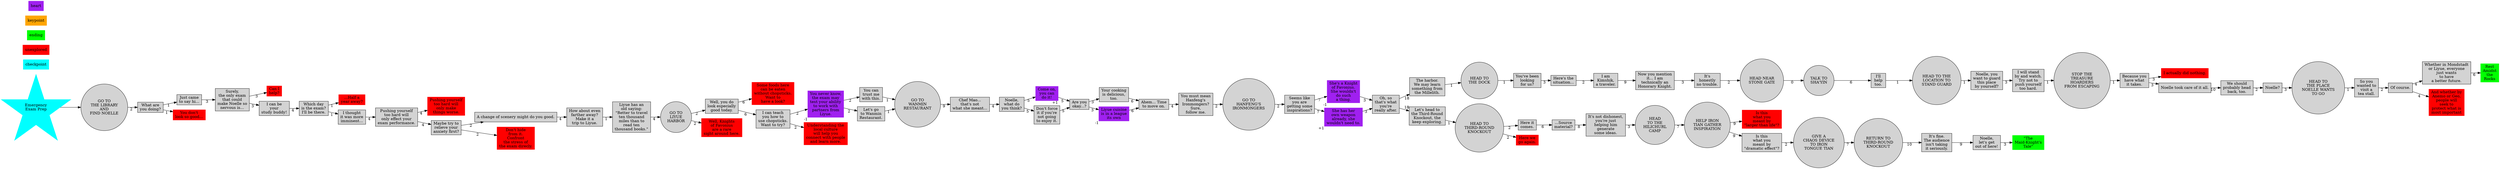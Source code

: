 
digraph G {
    rankdir=LR
    node [style=filled, shape=rect]
    // node [label="***"] //censure lol





    //links
    "GO TO\nTHE LIBRARY\nAND\nFIND NOELLE" -> "What are\nyou doing?" [xlabel="2"]

    "What are\nyou doing?" -> "Just came\nto say hi..." [xlabel="1"]
    "What are\nyou doing?" -> "You don't\nlook so good..." [xlabel="1"]

    "Just came\nto say hi..." -> "Surely,\nthe only exam\nthat could\nmake Noelle so\nnervous is..." [xlabel="3"]

    "Surely,\nthe only exam\nthat could\nmake Noelle so\nnervous is..." -> "Can I\nhelp?" [xlabel="3"]
    "Surely,\nthe only exam\nthat could\nmake Noelle so\nnervous is..." -> "I can be\nyour\nstudy buddy!" [xlabel="3"]

    "Can I\nhelp?" [color=red]
    //...

    "I can be\nyour\nstudy buddy!" -> "Which day\nis the exam?\nI'll be there." [xlabel="4"]

    "Which day\nis the exam?\nI'll be there." -> "...Half a\nyear away?" [xlabel="1"]
    "Which day\nis the exam?\nI'll be there." -> "I thought\nit was more\nimminent..." [xlabel="1"]

    "...Half a\nyear away?" [color=red]
    //...

    "I thought\nit was more\nimminent..." -> "Pushing yourself\ntoo hard will\nonly effect your\nexam performance." [xlabel="4"]

    "Pushing yourself\ntoo hard will\nonly effect your\nexam performance." -> "Pushing yourself\ntoo hard will\nonly make\nthings worse." [xlabel="4"]
    "Pushing yourself\ntoo hard will\nonly effect your\nexam performance." -> "Maybe try to\nrelieve your\nanxiety first?" [xlabel="4"]

    "Pushing yourself\ntoo hard will\nonly make\nthings worse." [color=red]
    //...

    "Maybe try to\nrelieve your\nanxiety first?" -> "A change of scenery might do you good." [xlabel="2"]
    "Maybe try to\nrelieve your\nanxiety first?" -> "Don't hide\nfrom it.\nConfront\nthe stress of\nthe exam direcly." [xlabel="2"]

    "A change of scenery might do you good." -> "How about even\nfarther away?\nMake it a\ntrip to Liyue." [xlabel="4"]
    "How about even\nfarther away?\nMake it a\ntrip to Liyue." -> "Liyue has an\nold saying:\n\"Better to travel\nten thousand\nmiles than to\nread ten\nthousand books.\"" [xlabel="1"]
    "Liyue has an\nold saying:\n\"Better to travel\nten thousand\nmiles than to\nread ten\nthousand books.\"" -> "GO TO\nLIYUE\nHARBOR" [xlabel="4"]

    "GO TO\nLIYUE\nHARBOR" -> "Well, you do\nlook especially\ngood today." [xlabel="2"]
    "GO TO\nLIYUE\nHARBOR" -> "Well, Knights\nof Favonius\nare a rare\nsight around here." [xlabel="2"]

    "Well, you do\nlook especially\ngood today." -> "Some foods here\ncan be eaten\nwithout chopsticks.\nWant to\nhave a look?" [xlabel="6"]
    "Well, you do\nlook especially\ngood today." -> "I can teach\nyou how to\nuse chopsticks.\nWant to try?" [xlabel="6"]

    "Some foods here\ncan be eaten\nwithout chopsticks.\nWant to\nhave a look?" [color=red]
    //...

    "I can teach\nyou how to\nuse chopsticks.\nWant to try?" -> "You never know,\nthe exam may\ntest your ability\nto work with\npartners from\nLiyue." [xlabel="2"]
    "I can teach\nyou how to\nuse chopsticks.\nWant to try?" -> "Understanding the\nlocal culture\nwill help you\nconnect with people\nand learn more." [xlabel="2"]

    "You never know,\nthe exam may\ntest your ability\nto work with\npartners from\nLiyue." -> "You can\ntrust me\nwith this." [xlabel="2"]
    "You never know,\nthe exam may\ntest your ability\nto work with\npartners from\nLiyue." -> "Let's go\nto Wanmin\nRestaurant." [xlabel="2"]

    "You can\ntrust me\nwith this." -> "GO TO\nWANMIN\nRESTAURANT" [xlabel="1"]

    "Let's go\nto Wanmin\nRestaurant." -> "GO TO\nWANMIN\nRESTAURANT" [xlabel="1"]
    "GO TO\nWANMIN\nRESTAURANT" -> "Chef Mao...\nthat's not\nwhat she meant..." [xlabel="9"]
    "Chef Mao...\nthat's not\nwhat she meant..." -> "Noelle,\nwhat do\nyou think?" [xlabel="4"]

    "Noelle,\nwhat do\nyou think?" -> "Come on,\nyou can\ndo it!" [xlabel="5"]
    "Noelle,\nwhat do\nyou think?" -> "Don't force\nit if you're\nnot going\nto enjoy it." [xlabel="5"]

    "Come on,\nyou can\ndo it!" -> "Are you\nokay...?" [xlabel="5"]

    "Don't force\nit if you're\nnot going\nto enjoy it." -> "Are you\nokay...?" [xlabel="5"]

    "Are you\nokay...?" -> "Your cooking\nis delicious,\ntoo." [xlabel="3"]
    "Are you\nokay...?" -> "Liyue cuisine\nis in a league\nits own" [xlabel="3"]

    "Your cooking\nis delicious,\ntoo." -> "Ahem... Time\nto move on." [xlabel="6"]
    "Ahem... Time\nto move on." -> "You must mean\nHanfeng's\nIronmongers?\nSure,\nfollow me." [xlabel="4"]
    "You must mean\nHanfeng's\nIronmongers?\nSure,\nfollow me." -> "GO TO\nHANFENG'S\nIRONMONGERS" [xlabel="2"]
    "GO TO\nHANFENG'S\nIRONMONGERS" -> "Seems like\nyou are\ngetting some\ninspirations?" [xlabel="2"]

    "Seems like\nyou are\ngetting some\ninspirations?" -> "She's a Knight\nof Favonius.\nShe wouldn't\ndo such\na thing." [xlabel="7"]
    "Seems like\nyou are\ngetting some\ninspirations?" -> "She has her\nown weapon\nalready, she\nwouldn't need to." [xlabel="7"]

    "She's a Knight\nof Favonius.\nShe wouldn't\ndo such\na thing." -> "Oh, so\nthat's what\nyou're\nreally after." [xlabel="3"]

    "Oh, so\nthat's what\nyou're\nreally after." -> "The harbor.\nWe may learn\nsomething from\nthe Millelith." [xlabel="18"]
    "Oh, so\nthat's what\nyou're\nreally after." -> "Let's head to\nthe Third-Round\nKnockout, the\nkeep exploring." [xlabel="18"]

    "The harbor.\nWe may learn\nsomething from\nthe Millelith." -> "HEAD TO\nTHE DOCK" [xlabel="1"]
    "HEAD TO\nTHE DOCK" -> "You've been\nlooking\nfor us?" [xlabel="1"]
    "You've been\nlooking\nfor us?" -> "Here's the\nsituation..." [xlabel="3"]
    "Here's the\nsituation..." -> "I am\nKimshik,\na traveler." [xlabel="2"]
    "I am\nKimshik,\na traveler." -> "Now you mention\nit... I am\ntechnically an\nHonorary Knight." [xlabel="9"]
    "Now you mention\nit... I am\ntechnically an\nHonorary Knight." -> "It's\nhonestly\nno trouble." [xlabel="3"]
    "It's\nhonestly\nno trouble." -> "HEAD NEAR\nSTONE GATE" [xlabel="2"]
    "HEAD NEAR\nSTONE GATE" -> "TALK TO\nSHA'YIN" [xlabel="0"]
    "TALK TO\nSHA'YIN" -> "I'll\nhelp\ntoo." [xlabel="6"]
    "I'll\nhelp\ntoo." -> "HEAD TO THE\nLOCATION TO\nSTAND GUARD" [xlabel="1"]
    "HEAD TO THE\nLOCATION TO\nSTAND GUARD" -> "Noelle, you\nwant to guard\nthis place\nby yourself?" [xlabel="1"]
    "Noelle, you\nwant to guard\nthis place\nby yourself?" -> "I will stand\nby and watch.\nTry not to\npush yourself\ntoo hard." [xlabel="3"]
    "I will stand\nby and watch.\nTry not to\npush yourself\ntoo hard." -> "STOP THE\nTREASURE\nHOARDERS\nFROM ESCAPING" [xlabel="1"]
    "STOP THE\nTREASURE\nHOARDERS\nFROM ESCAPING" -> "Because you\nhave what\nit takes." [xlabel="1"]

    "Because you\nhave what\nit takes." -> "I actually did nothing." [xlabel="3"]
    "Because you\nhave what\nit takes." -> "Noelle took care of it all." [xlabel="3"]

    "I actually did nothing." [color=red]
    //...

    "Noelle took care of it all." -> "We should\nprobably head\nback, too." [xlabel="10"]
    "We should\nprobably head\nback, too." -> "Noelle?" [xlabel="2"]
    "Noelle?" -> "HEAD TO\nTHE PLACE\nNOELLE WANTS\nTO GO" [xlabel="3"]
    "HEAD TO\nTHE PLACE\nNOELLE WANTS\nTO GO" -> "So you\nwanted to\nvisit a\ntea stall." [xlabel="1"]
    "So you\nwanted to\nvisit a\ntea stall." -> "Of course." [xlabel="2"]

    "Of course." -> "Whether in Mondstadt\nor Liyue, everyone\njust wants\nto have\na better future." [xlabel="4"]
    "Of course." -> "And whether by\nAnemo or Geo,\npeople will\nseek to\nprotect what is\nmost important" [xlabel="4"]

    "Whether in Mondstadt\nor Liyue, everyone\njust wants\nto have\na better future." -> "Rest\nAmidst\nthe\nRocks" [xlabel="6"]

    "And whether by\nAnemo or Geo,\npeople will\nseek to\nprotect what is\nmost important" [color=red]
    //...






    "Let's head to\nthe Third-Round\nKnockout, the\nkeep exploring." -> "HEAD TO\nTHIRD-ROUND\nKNOCKOUT" [xlabel="1"]

    "HEAD TO\nTHIRD-ROUND\nKNOCKOUT" -> "Here it\ncomes." [xlabel="2"]
    "HEAD TO\nTHIRD-ROUND\nKNOCKOUT" -> "Here we\ngo again." [xlabel="2"]

    "Here it\ncomes." -> "...Source\nmaterial?" [xlabel="6"]
    "...Source\nmaterial?" -> "It's not dishonest,\nyou're just\nhelping him\ngenerate\nsome ideas." [xlabel="8"]
    "It's not dishonest,\nyou're just\nhelping him\ngenerate\nsome ideas." -> "HEAD\nTO THE\nHILICHURL\nCAMP" [xlabel="3"]
    "HEAD\nTO THE\nHILICHURL\nCAMP" -> "HELP IRON\nTIAN GATHER\nINSPIRATION" [xlabel="7"]

    "HELP IRON\nTIAN GATHER\nINSPIRATION" -> "Is this\nwhat you\nmeant by\n\"larger than life\"?" [xlabel="9"]
    "HELP IRON\nTIAN GATHER\nINSPIRATION" -> "Is this\nwhat you\nmeant by\n\"dramatic effect\"?" [xlabel="9"]

    "Is this\nwhat you\nmeant by\n\"larger than life\"?" [color=red]
    //...

    "Is this\nwhat you\nmeant by\n\"dramatic effect\"?" -> "GIVE A\nCHAOS DEVICE\nTO IRON\nTONGUE TIAN" [xlabel="2"]
    "GIVE A\nCHAOS DEVICE\nTO IRON\nTONGUE TIAN" -> "RETURN TO\nTHIRD-ROUND\nKNOCKOUT" [xlabel="7"]
    "RETURN TO\nTHIRD-ROUND\nKNOCKOUT" -> "It's fine.\nThe audience\nisn't taking\nit seriously." [xlabel="10"]
    "It's fine.\nThe audience\nisn't taking\nit seriously." -> "Noelle,\nlet's get\nout of here!" [xlabel="9"]
    "Noelle,\nlet's get\nout of here!" -> "\"The\nMaid-Knight's\nTale\"" [xlabel="3"]





    "Here we\ngo again." [color=red]
    //...






    "She has her\nown weapon\nalready, she\nwouldn't need to." -> "Oh, so\nthat's what\nyou're\nreally after." [xlabel="3"]

    "Liyue cuisine\nis in a league\nits own" -> "Ahem... Time\nto move on." [xlabel="6"]

    "Understanding the\nlocal culture\nwill help you\nconnect with people\nand learn more." [color=red]
    //...






    "Well, Knights\nof Favonius\nare a rare\nsight around here." [color=red]
    //...







    "Don't hide\nfrom it.\nConfront\nthe stress of\nthe exam direcly." [color=red]
    //...




    "You don't\nlook so good..." [color=red]
    //...





    //legend
    "checkpoint" [color=cyan]
    "unexplored" [color=red]
    "ending" [color=green]
    "keypoint" [color=orange]
    "heart" [color=purple]


    //checkpoints
    // cpX [shape=star, label="cpx", color=cyan]
    // cpX -> "ydialog"
    cp1 [shape=star, label="Emergency\nExam Prep", color=cyan]
    cp1 -> "GO TO\nTHE LIBRARY\nAND\nFIND NOELLE"
    // cp2 [shape=star, label="Levity\nin\nLiyue", color=cyan]
    // cp2 -> "xxx"
    


    //key points
    // keyxstart [label="key point\n(start)", shape=house, color=orange]
    // keyxend [label="key point\n(end)", shape=house, color=orange]
    // "xx" [fontcolor=orange]





    //event
    // "xx" [shape=circle]
    "GO TO\nTHE LIBRARY\nAND\nFIND NOELLE" [shape=circle]
    "GO TO\nLIYUE\nHARBOR" [shape=circle]
    "GO TO\nWANMIN\nRESTAURANT" [shape=circle]
    "HEAD NEAR\nSTONE GATE" [shape=circle]
    "TALK TO\nSHA'YIN" [shape=circle]
    "HEAD TO THE\nLOCATION TO\nSTAND GUARD" [shape=circle]
    "STOP THE\nTREASURE\nHOARDERS\nFROM ESCAPING" [shape=circle]
    "HEAD TO\nTHE PLACE\nNOELLE WANTS\nTO GO" [shape=circle]
    "GO TO\nHANFENG'S\nIRONMONGERS" [shape=circle]
    "HEAD TO\nTHIRD-ROUND\nKNOCKOUT" [shape=circle]
    "HEAD\nTO THE\nHILICHURL\nCAMP" [shape=circle]
    "HELP IRON\nTIAN GATHER\nINSPIRATION" [shape=circle]
    "GIVE A\nCHAOS DEVICE\nTO IRON\nTONGUE TIAN" [shape=circle]
    "RETURN TO\nTHIRD-ROUND\nKNOCKOUT" [shape=circle]
    "HEAD TO\nTHE DOCK" [shape=circle]



    //dots
    // dotx [shape=point]
    // dotx -> "text1" [xlabel="?", arrowhead=none]
    // dotx -> "text2" [xlabel="?", arrowhead=none]


    //heart gain/lose
    // "xdialog" [xlabel="-1", color=purple]
    "You never know,\nthe exam may\ntest your ability\nto work with\npartners from\nLiyue." [xlabel="-1", color=purple]
    "Come on,\nyou can\ndo it!" [xlabel="+1", color=purple]
    "Liyue cuisine\nis in a league\nits own" [xlabel="-1", color=purple]
    "She's a Knight\nof Favonius.\nShe wouldn't\ndo such\na thing." [xlabel="-1", color=purple]
    "She has her\nown weapon\nalready, she\nwouldn't need to."[xlabel="+1", color=purple]



    //ending
    // "xx" [color=green]
    "Rest\nAmidst\nthe\nRocks" [color=green]
    "\"The\nMaid-Knight's\nTale\"" [color=green]


    //duplicata
    // "xx 1" [label="xx"]



    //special
    // "<FAIL>" [shape=doublecircle]
    // "<SUCCESS>" [shape=doublecircle]


}
